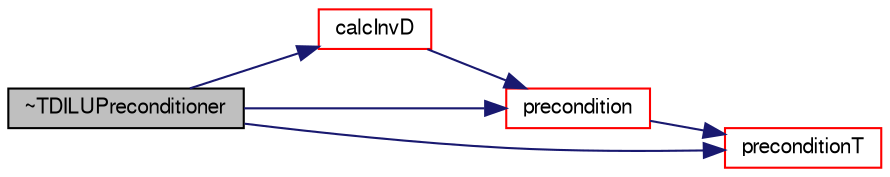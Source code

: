 digraph "~TDILUPreconditioner"
{
  bgcolor="transparent";
  edge [fontname="FreeSans",fontsize="10",labelfontname="FreeSans",labelfontsize="10"];
  node [fontname="FreeSans",fontsize="10",shape=record];
  rankdir="LR";
  Node332 [label="~TDILUPreconditioner",height=0.2,width=0.4,color="black", fillcolor="grey75", style="filled", fontcolor="black"];
  Node332 -> Node333 [color="midnightblue",fontsize="10",style="solid",fontname="FreeSans"];
  Node333 [label="calcInvD",height=0.2,width=0.4,color="red",URL="$a26818.html#a4285bbd6c558576051d236d84b20d26d",tooltip="Calculate the reciprocal of the preconditioned diagonal. "];
  Node333 -> Node344 [color="midnightblue",fontsize="10",style="solid",fontname="FreeSans"];
  Node344 [label="precondition",height=0.2,width=0.4,color="red",URL="$a26818.html#a51b8ec42b9f4cc74daa82035fcab5397",tooltip="Return wA the preconditioned form of residual rA. "];
  Node344 -> Node345 [color="midnightblue",fontsize="10",style="solid",fontname="FreeSans"];
  Node345 [label="preconditionT",height=0.2,width=0.4,color="red",URL="$a26818.html#acb64101c9e87eae483101f0dd0b967cd",tooltip="Return wT the transpose-matrix preconditioned form of. "];
  Node332 -> Node344 [color="midnightblue",fontsize="10",style="solid",fontname="FreeSans"];
  Node332 -> Node345 [color="midnightblue",fontsize="10",style="solid",fontname="FreeSans"];
}
